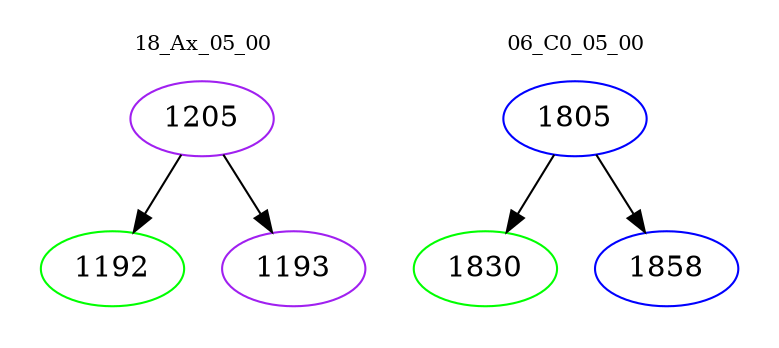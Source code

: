digraph{
subgraph cluster_0 {
color = white
label = "18_Ax_05_00";
fontsize=10;
T0_1205 [label="1205", color="purple"]
T0_1205 -> T0_1192 [color="black"]
T0_1192 [label="1192", color="green"]
T0_1205 -> T0_1193 [color="black"]
T0_1193 [label="1193", color="purple"]
}
subgraph cluster_1 {
color = white
label = "06_C0_05_00";
fontsize=10;
T1_1805 [label="1805", color="blue"]
T1_1805 -> T1_1830 [color="black"]
T1_1830 [label="1830", color="green"]
T1_1805 -> T1_1858 [color="black"]
T1_1858 [label="1858", color="blue"]
}
}
